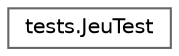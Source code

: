 digraph "Graphical Class Hierarchy"
{
 // LATEX_PDF_SIZE
  bgcolor="transparent";
  edge [fontname=Helvetica,fontsize=10,labelfontname=Helvetica,labelfontsize=10];
  node [fontname=Helvetica,fontsize=10,shape=box,height=0.2,width=0.4];
  rankdir="LR";
  Node0 [id="Node000000",label="tests.JeuTest",height=0.2,width=0.4,color="grey40", fillcolor="white", style="filled",URL="$classtests_1_1_jeu_test.html",tooltip=" "];
}
